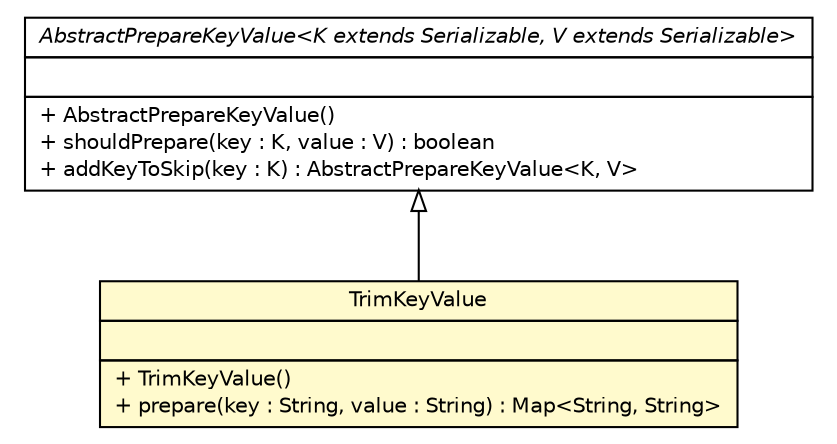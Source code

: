 #!/usr/local/bin/dot
#
# Class diagram 
# Generated by UMLGraph version R5_6 (http://www.umlgraph.org/)
#

digraph G {
	edge [fontname="Helvetica",fontsize=10,labelfontname="Helvetica",labelfontsize=10];
	node [fontname="Helvetica",fontsize=10,shape=plaintext];
	nodesep=0.25;
	ranksep=0.5;
	// com.vectorprint.configuration.observing.AbstractPrepareKeyValue<K extends java.io.Serializable, V extends java.io.Serializable>
	c6983 [label=<<table title="com.vectorprint.configuration.observing.AbstractPrepareKeyValue" border="0" cellborder="1" cellspacing="0" cellpadding="2" port="p" href="./AbstractPrepareKeyValue.html">
		<tr><td><table border="0" cellspacing="0" cellpadding="1">
<tr><td align="center" balign="center"><font face="Helvetica-Oblique"> AbstractPrepareKeyValue&lt;K extends Serializable, V extends Serializable&gt; </font></td></tr>
		</table></td></tr>
		<tr><td><table border="0" cellspacing="0" cellpadding="1">
<tr><td align="left" balign="left">  </td></tr>
		</table></td></tr>
		<tr><td><table border="0" cellspacing="0" cellpadding="1">
<tr><td align="left" balign="left"> + AbstractPrepareKeyValue() </td></tr>
<tr><td align="left" balign="left"> + shouldPrepare(key : K, value : V) : boolean </td></tr>
<tr><td align="left" balign="left"> + addKeyToSkip(key : K) : AbstractPrepareKeyValue&lt;K, V&gt; </td></tr>
		</table></td></tr>
		</table>>, URL="./AbstractPrepareKeyValue.html", fontname="Helvetica", fontcolor="black", fontsize=10.0];
	// com.vectorprint.configuration.observing.TrimKeyValue
	c6985 [label=<<table title="com.vectorprint.configuration.observing.TrimKeyValue" border="0" cellborder="1" cellspacing="0" cellpadding="2" port="p" bgcolor="lemonChiffon" href="./TrimKeyValue.html">
		<tr><td><table border="0" cellspacing="0" cellpadding="1">
<tr><td align="center" balign="center"> TrimKeyValue </td></tr>
		</table></td></tr>
		<tr><td><table border="0" cellspacing="0" cellpadding="1">
<tr><td align="left" balign="left">  </td></tr>
		</table></td></tr>
		<tr><td><table border="0" cellspacing="0" cellpadding="1">
<tr><td align="left" balign="left"> + TrimKeyValue() </td></tr>
<tr><td align="left" balign="left"> + prepare(key : String, value : String) : Map&lt;String, String&gt; </td></tr>
		</table></td></tr>
		</table>>, URL="./TrimKeyValue.html", fontname="Helvetica", fontcolor="black", fontsize=10.0];
	//com.vectorprint.configuration.observing.TrimKeyValue extends com.vectorprint.configuration.observing.AbstractPrepareKeyValue<java.lang.String, java.lang.String>
	c6983:p -> c6985:p [dir=back,arrowtail=empty];
}

